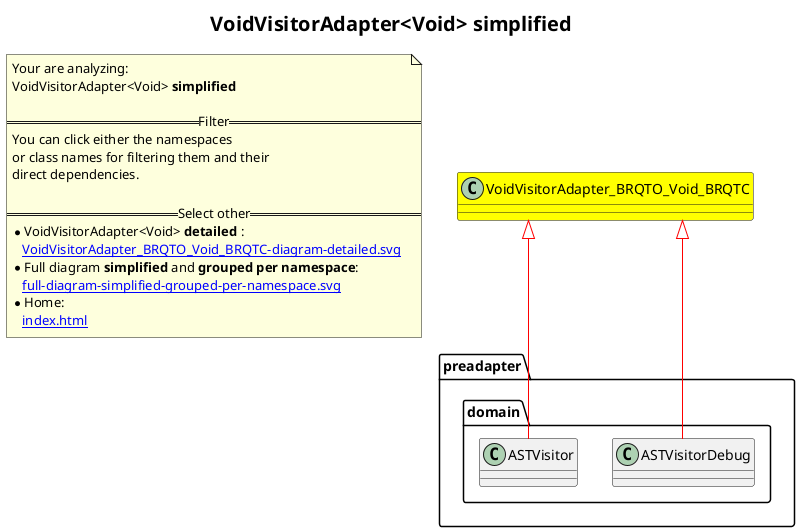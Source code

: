 @startuml
skinparam linetype ortho
title <size:20>VoidVisitorAdapter<Void> **simplified** </size>
note "Your are analyzing:\nVoidVisitorAdapter<Void> **simplified** \n\n==Filter==\nYou can click either the namespaces \nor class names for filtering them and their\ndirect dependencies.\n\n==Select other==\n* VoidVisitorAdapter<Void> **detailed** :\n   [[VoidVisitorAdapter_BRQTO_Void_BRQTC-diagram-detailed.svg]]\n* Full diagram **simplified** and **grouped per namespace**:\n   [[full-diagram-simplified-grouped-per-namespace.svg]]\n* Home:\n   [[index.html]]" as FloatingNote
class VoidVisitorAdapter_BRQTO_Void_BRQTC [[VoidVisitorAdapter_BRQTO_Void_BRQTC-diagram-simplified.svg]] #yellow {
}
  class preadapter.domain.ASTVisitorDebug [[preadapter.domain.ASTVisitorDebug-diagram-simplified.svg]]  {
  }
  class preadapter.domain.ASTVisitor [[preadapter.domain.ASTVisitor-diagram-simplified.svg]]  {
  }
 ' *************************************** 
 ' *************************************** 
 ' *************************************** 
' Class relations extracted from namespace:
' 
' Class relations extracted from namespace:
' preadapter.domain
VoidVisitorAdapter_BRQTO_Void_BRQTC <|-[#red]- preadapter.domain.ASTVisitorDebug
VoidVisitorAdapter_BRQTO_Void_BRQTC <|-[#red]- preadapter.domain.ASTVisitor
@enduml
